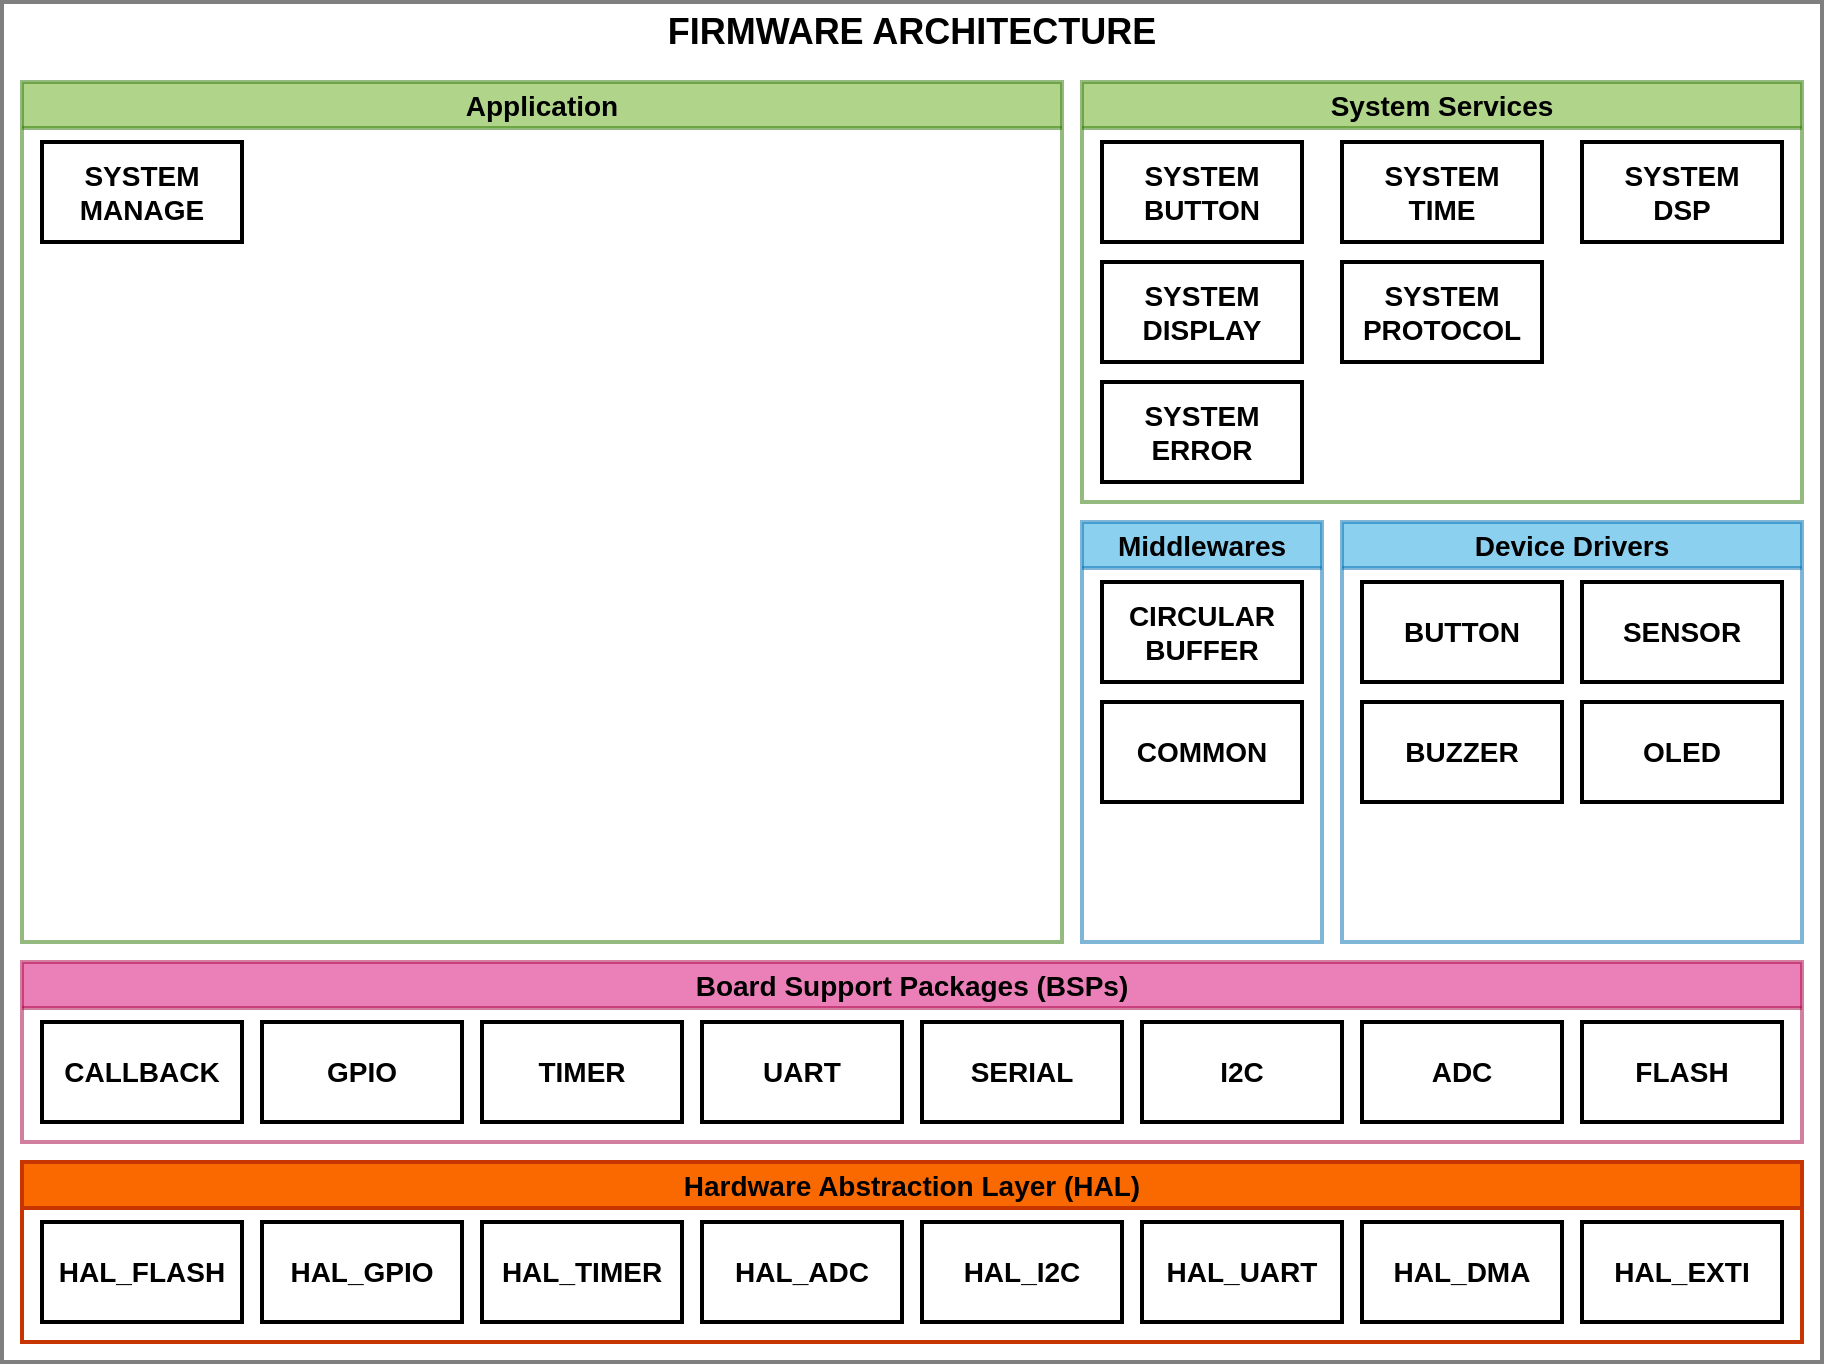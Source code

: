 <mxfile>
    <diagram id="SvoXOzmZpjr0ulOsbsCD" name="Page-1">
        <mxGraphModel dx="685" dy="963" grid="1" gridSize="10" guides="1" tooltips="1" connect="1" arrows="1" fold="1" page="0" pageScale="1" pageWidth="850" pageHeight="1100" math="0" shadow="0">
            <root>
                <mxCell id="0"/>
                <mxCell id="1" parent="0"/>
                <mxCell id="3" value="" style="rounded=0;whiteSpace=wrap;html=1;fillColor=#FFFFFF;strokeColor=#000000;strokeWidth=2;opacity=50;" parent="1" vertex="1">
                    <mxGeometry x="40" y="-40" width="910" height="680" as="geometry"/>
                </mxCell>
                <mxCell id="4" value="Hardware Abstraction Layer (HAL)" style="swimlane;whiteSpace=wrap;html=1;fillColor=#fa6800;fontColor=#000000;strokeColor=#C73500;strokeWidth=2;fontSize=14;" parent="1" vertex="1">
                    <mxGeometry x="50" y="540" width="890" height="90" as="geometry"/>
                </mxCell>
                <mxCell id="7" value="HAL_GPIO" style="rounded=0;whiteSpace=wrap;html=1;fillColor=#FFFFFF;fontColor=#000000;fontStyle=1;fontSize=14;labelBorderColor=none;strokeColor=#000000;strokeWidth=2;" parent="4" vertex="1">
                    <mxGeometry x="120" y="30" width="100" height="50" as="geometry"/>
                </mxCell>
                <mxCell id="8" value="HAL_TIMER" style="rounded=0;whiteSpace=wrap;html=1;fillColor=#FFFFFF;fontColor=#000000;fontStyle=1;fontSize=14;labelBorderColor=none;strokeColor=#000000;strokeWidth=2;" parent="4" vertex="1">
                    <mxGeometry x="230" y="30" width="100" height="50" as="geometry"/>
                </mxCell>
                <mxCell id="10" value="HAL_I2C" style="rounded=0;whiteSpace=wrap;html=1;fillColor=#FFFFFF;fontColor=#000000;fontStyle=1;fontSize=14;labelBorderColor=none;strokeColor=#000000;strokeWidth=2;" parent="4" vertex="1">
                    <mxGeometry x="450" y="30" width="100" height="50" as="geometry"/>
                </mxCell>
                <mxCell id="6" value="HAL_FLASH" style="rounded=0;whiteSpace=wrap;html=1;fillColor=#FFFFFF;fontColor=#000000;fontStyle=1;fontSize=14;labelBorderColor=none;strokeColor=#000000;strokeWidth=2;" parent="4" vertex="1">
                    <mxGeometry x="10" y="30" width="100" height="50" as="geometry"/>
                </mxCell>
                <mxCell id="9" value="HAL_UART" style="rounded=0;whiteSpace=wrap;html=1;fillColor=#FFFFFF;fontColor=#000000;fontStyle=1;fontSize=14;labelBorderColor=none;strokeColor=#000000;strokeWidth=2;" parent="4" vertex="1">
                    <mxGeometry x="560" y="30" width="100" height="50" as="geometry"/>
                </mxCell>
                <mxCell id="11" value="HAL_DMA" style="rounded=0;whiteSpace=wrap;html=1;fillColor=#FFFFFF;fontColor=#000000;fontStyle=1;fontSize=14;labelBorderColor=none;strokeColor=#000000;strokeWidth=2;" parent="1" vertex="1">
                    <mxGeometry x="720" y="570" width="100" height="50" as="geometry"/>
                </mxCell>
                <mxCell id="12" value="HAL_EXTI" style="rounded=0;whiteSpace=wrap;html=1;fillColor=#FFFFFF;fontColor=#000000;fontStyle=1;fontSize=14;labelBorderColor=none;strokeColor=#000000;strokeWidth=2;" parent="1" vertex="1">
                    <mxGeometry x="830" y="570" width="100" height="50" as="geometry"/>
                </mxCell>
                <mxCell id="13" value="HAL_ADC" style="rounded=0;whiteSpace=wrap;html=1;fillColor=#FFFFFF;fontColor=#000000;fontStyle=1;fontSize=14;labelBorderColor=none;strokeColor=#000000;strokeWidth=2;" parent="1" vertex="1">
                    <mxGeometry x="390" y="570" width="100" height="50" as="geometry"/>
                </mxCell>
                <mxCell id="20" value="&lt;font color=&quot;#000000&quot;&gt;Board Support Packages (BSPs)&lt;/font&gt;" style="swimlane;whiteSpace=wrap;html=1;fillColor=#d80073;fontColor=#ffffff;strokeColor=#A50040;strokeWidth=2;fontSize=14;opacity=50;" parent="1" vertex="1">
                    <mxGeometry x="50" y="440" width="890" height="90" as="geometry"/>
                </mxCell>
                <mxCell id="24" value="CALLBACK" style="rounded=0;whiteSpace=wrap;html=1;fillColor=#FFFFFF;fontColor=#000000;fontStyle=1;fontSize=14;labelBorderColor=none;strokeColor=#000000;strokeWidth=2;" parent="20" vertex="1">
                    <mxGeometry x="10" y="30" width="100" height="50" as="geometry"/>
                </mxCell>
                <mxCell id="25" value="TIMER" style="rounded=0;whiteSpace=wrap;html=1;fillColor=#FFFFFF;fontColor=#000000;fontStyle=1;fontSize=14;labelBorderColor=none;strokeColor=#000000;strokeWidth=2;" parent="20" vertex="1">
                    <mxGeometry x="230" y="30" width="100" height="50" as="geometry"/>
                </mxCell>
                <mxCell id="26" value="FLASH" style="rounded=0;whiteSpace=wrap;html=1;fillColor=#FFFFFF;fontColor=#000000;fontStyle=1;fontSize=14;labelBorderColor=none;strokeColor=#000000;strokeWidth=2;" parent="20" vertex="1">
                    <mxGeometry x="780" y="30" width="100" height="50" as="geometry"/>
                </mxCell>
                <mxCell id="41" value="ADC" style="rounded=0;whiteSpace=wrap;html=1;fillColor=#FFFFFF;fontColor=#000000;fontStyle=1;fontSize=14;labelBorderColor=none;strokeColor=#000000;strokeWidth=2;" parent="20" vertex="1">
                    <mxGeometry x="670" y="30" width="100" height="50" as="geometry"/>
                </mxCell>
                <mxCell id="42" value="GPIO" style="rounded=0;whiteSpace=wrap;html=1;fillColor=#FFFFFF;fontColor=#000000;fontStyle=1;fontSize=14;labelBorderColor=none;strokeColor=#000000;strokeWidth=2;" parent="20" vertex="1">
                    <mxGeometry x="120" y="30" width="100" height="50" as="geometry"/>
                </mxCell>
                <mxCell id="21" value="UART" style="rounded=0;whiteSpace=wrap;html=1;fillColor=#FFFFFF;fontColor=#000000;fontStyle=1;fontSize=14;labelBorderColor=none;strokeColor=#000000;strokeWidth=2;" parent="20" vertex="1">
                    <mxGeometry x="340" y="30" width="100" height="50" as="geometry"/>
                </mxCell>
                <mxCell id="23" value="I2C" style="rounded=0;whiteSpace=wrap;html=1;fillColor=#FFFFFF;fontColor=#000000;fontStyle=1;fontSize=14;labelBorderColor=none;strokeColor=#000000;strokeWidth=2;" parent="20" vertex="1">
                    <mxGeometry x="560" y="30" width="100" height="50" as="geometry"/>
                </mxCell>
                <mxCell id="22" value="SERIAL" style="rounded=0;whiteSpace=wrap;html=1;fillColor=#FFFFFF;fontColor=#000000;fontStyle=1;fontSize=14;labelBorderColor=none;strokeColor=#000000;strokeWidth=2;" parent="1" vertex="1">
                    <mxGeometry x="500" y="470" width="100" height="50" as="geometry"/>
                </mxCell>
                <mxCell id="43" value="&lt;font color=&quot;#000000&quot;&gt;Device Drivers&lt;/font&gt;" style="swimlane;whiteSpace=wrap;html=1;fillColor=#1ba1e2;fontColor=#ffffff;strokeColor=#006EAF;strokeWidth=2;fontSize=14;opacity=50;" parent="1" vertex="1">
                    <mxGeometry x="710" y="220" width="230" height="210" as="geometry"/>
                </mxCell>
                <mxCell id="44" value="BUTTON" style="rounded=0;whiteSpace=wrap;html=1;fillColor=#FFFFFF;fontColor=#000000;fontStyle=1;fontSize=14;labelBorderColor=none;strokeColor=#000000;strokeWidth=2;" parent="43" vertex="1">
                    <mxGeometry x="10" y="30" width="100" height="50" as="geometry"/>
                </mxCell>
                <mxCell id="52" value="OLED" style="rounded=0;whiteSpace=wrap;html=1;fillColor=#FFFFFF;fontColor=#000000;fontStyle=1;fontSize=14;labelBorderColor=none;strokeColor=#000000;strokeWidth=2;" parent="43" vertex="1">
                    <mxGeometry x="120" y="90" width="100" height="50" as="geometry"/>
                </mxCell>
                <mxCell id="51" value="BUZZER" style="rounded=0;whiteSpace=wrap;html=1;fillColor=#FFFFFF;fontColor=#000000;fontStyle=1;fontSize=14;labelBorderColor=none;strokeColor=#000000;strokeWidth=2;" parent="43" vertex="1">
                    <mxGeometry x="10" y="90" width="100" height="50" as="geometry"/>
                </mxCell>
                <mxCell id="53" value="SENSOR" style="rounded=0;whiteSpace=wrap;html=1;fillColor=#FFFFFF;fontColor=#000000;fontStyle=1;fontSize=14;labelBorderColor=none;strokeColor=#000000;strokeWidth=2;" parent="1" vertex="1">
                    <mxGeometry x="830" y="250" width="100" height="50" as="geometry"/>
                </mxCell>
                <mxCell id="54" value="&lt;font color=&quot;#000000&quot;&gt;Middlewares&lt;/font&gt;" style="swimlane;whiteSpace=wrap;html=1;fillColor=#1ba1e2;fontColor=#ffffff;strokeColor=#006EAF;strokeWidth=2;fontSize=14;opacity=50;" parent="1" vertex="1">
                    <mxGeometry x="580" y="220" width="120" height="210" as="geometry"/>
                </mxCell>
                <mxCell id="55" value="CIRCULAR&lt;br&gt;BUFFER" style="rounded=0;whiteSpace=wrap;html=1;fillColor=#FFFFFF;fontColor=#000000;fontStyle=1;fontSize=14;labelBorderColor=none;strokeColor=#000000;strokeWidth=2;" parent="54" vertex="1">
                    <mxGeometry x="10" y="30" width="100" height="50" as="geometry"/>
                </mxCell>
                <mxCell id="71" value="COMMON" style="rounded=0;whiteSpace=wrap;html=1;fillColor=#FFFFFF;fontColor=#000000;fontStyle=1;fontSize=14;labelBorderColor=none;strokeColor=#000000;strokeWidth=2;" parent="54" vertex="1">
                    <mxGeometry x="10" y="90" width="100" height="50" as="geometry"/>
                </mxCell>
                <mxCell id="59" value="&lt;font color=&quot;#000000&quot;&gt;System Services&lt;/font&gt;" style="swimlane;whiteSpace=wrap;html=1;fillColor=#60a917;fontColor=#ffffff;strokeColor=#2D7600;strokeWidth=2;fontSize=14;opacity=50;" parent="1" vertex="1">
                    <mxGeometry x="580" width="360" height="210" as="geometry"/>
                </mxCell>
                <mxCell id="60" value="SYSTEM BUTTON" style="rounded=0;whiteSpace=wrap;html=1;fillColor=#FFFFFF;fontColor=#000000;fontStyle=1;fontSize=14;labelBorderColor=none;strokeColor=#000000;strokeWidth=2;" parent="59" vertex="1">
                    <mxGeometry x="10" y="30" width="100" height="50" as="geometry"/>
                </mxCell>
                <mxCell id="62" value="SYSTEM &lt;br&gt;DSP" style="rounded=0;whiteSpace=wrap;html=1;fillColor=#FFFFFF;fontColor=#000000;fontStyle=1;fontSize=14;labelBorderColor=none;strokeColor=#000000;strokeWidth=2;" parent="59" vertex="1">
                    <mxGeometry x="250" y="30" width="100" height="50" as="geometry"/>
                </mxCell>
                <mxCell id="65" value="SYSTEM &lt;br&gt;PROTOCOL" style="rounded=0;whiteSpace=wrap;html=1;fillColor=#FFFFFF;fontColor=#000000;fontStyle=1;fontSize=14;labelBorderColor=none;strokeColor=#000000;strokeWidth=2;" parent="59" vertex="1">
                    <mxGeometry x="130" y="90" width="100" height="50" as="geometry"/>
                </mxCell>
                <mxCell id="61" value="SYSTEM &lt;br&gt;TIME" style="rounded=0;whiteSpace=wrap;html=1;fillColor=#FFFFFF;fontColor=#000000;fontStyle=1;fontSize=14;labelBorderColor=none;strokeColor=#000000;strokeWidth=2;" parent="1" vertex="1">
                    <mxGeometry x="710" y="30" width="100" height="50" as="geometry"/>
                </mxCell>
                <mxCell id="63" value="SYSTEM &lt;br&gt;DISPLAY" style="rounded=0;whiteSpace=wrap;html=1;fillColor=#FFFFFF;fontColor=#000000;fontStyle=1;fontSize=14;labelBorderColor=none;strokeColor=#000000;strokeWidth=2;" parent="1" vertex="1">
                    <mxGeometry x="590" y="90" width="100" height="50" as="geometry"/>
                </mxCell>
                <mxCell id="64" value="SYSTEM &lt;br&gt;ERROR" style="rounded=0;whiteSpace=wrap;html=1;fillColor=#FFFFFF;fontColor=#000000;fontStyle=1;fontSize=14;labelBorderColor=none;strokeColor=#000000;strokeWidth=2;" parent="1" vertex="1">
                    <mxGeometry x="590" y="150" width="100" height="50" as="geometry"/>
                </mxCell>
                <mxCell id="66" value="&lt;font color=&quot;#000000&quot;&gt;Application&lt;/font&gt;" style="swimlane;whiteSpace=wrap;html=1;fillColor=#60a917;fontColor=#ffffff;strokeColor=#2D7600;strokeWidth=2;fontSize=14;opacity=50;startSize=23;" parent="1" vertex="1">
                    <mxGeometry x="50" width="520" height="430" as="geometry"/>
                </mxCell>
                <mxCell id="67" value="SYSTEM MANAGE" style="rounded=0;whiteSpace=wrap;html=1;fillColor=#FFFFFF;fontColor=#000000;fontStyle=1;fontSize=14;labelBorderColor=none;strokeColor=#000000;strokeWidth=2;" parent="66" vertex="1">
                    <mxGeometry x="10" y="30" width="100" height="50" as="geometry"/>
                </mxCell>
                <mxCell id="70" value="FIRMWARE ARCHITECTURE" style="text;html=1;strokeColor=none;fillColor=none;align=center;verticalAlign=middle;whiteSpace=wrap;rounded=0;labelBorderColor=none;strokeWidth=2;fontSize=18;fontColor=#000000;opacity=50;fontStyle=1" parent="1" vertex="1">
                    <mxGeometry x="40" y="-40" width="910" height="30" as="geometry"/>
                </mxCell>
            </root>
        </mxGraphModel>
    </diagram>
</mxfile>